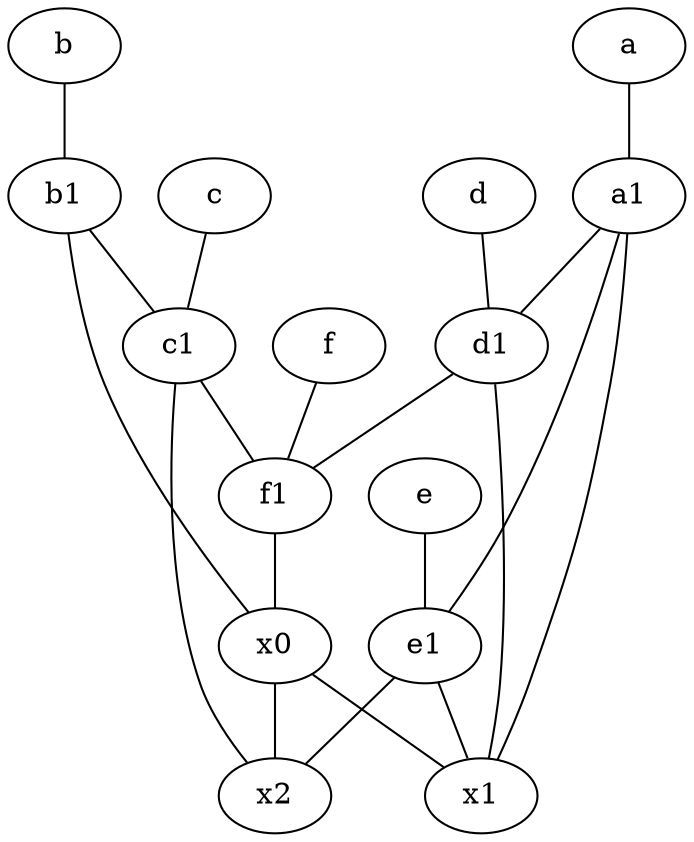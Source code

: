 graph {
	node [labelfontsize=50]
	d1 [labelfontsize=50 pos="3,5!"]
	e1 [labelfontsize=50 pos="7,7!"]
	f [labelfontsize=50 pos="3,9!"]
	a [labelfontsize=50 pos="8,2!"]
	c1 [labelfontsize=50 pos="4.5,3!"]
	x2 [labelfontsize=50]
	d [labelfontsize=50 pos="2,5!"]
	e [labelfontsize=50 pos="7,9!"]
	x1 [labelfontsize=50]
	x0 [labelfontsize=50]
	a1 [labelfontsize=50 pos="8,3!"]
	c [labelfontsize=50 pos="4.5,2!"]
	b1 [labelfontsize=50 pos="9,4!"]
	f1 [labelfontsize=50 pos="3,8!"]
	b [labelfontsize=50 pos="10,4!"]
	x0 -- x1
	f1 -- x0
	c -- c1
	b1 -- c1
	d1 -- f1
	a1 -- d1
	e1 -- x1
	a1 -- e1
	e -- e1
	c1 -- f1
	a -- a1
	d1 -- x1
	e1 -- x2
	b1 -- x0
	d -- d1
	a1 -- x1
	x0 -- x2
	b -- b1
	c1 -- x2
	f -- f1
}

